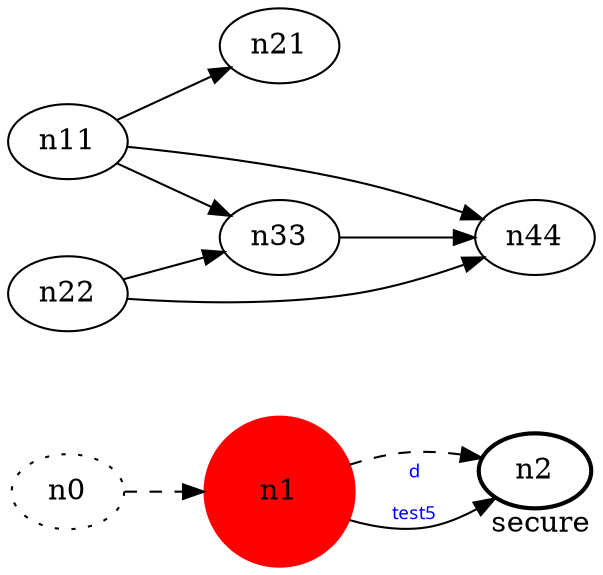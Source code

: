 digraph test5 {
	rankdir=LR;
	fontcolor=blue; /* c0; c9223372036854775809; c0 -- c1 */
	n0 [style=dotted, fillcolor="#123456"]; // c340282366920938463463374607431768211455; c3; c2 -- c3
	n1 [height=1, width=1, color=red, style=filled];
	n2 [style=bold, xlabel="secure"];
	n0 -> n1 -> n2[style=dashed];
	n1 -> n2 [fontname="comic sans", label="d\n\l\G", fontcolor=blue, fontsize=9];
	n11 -> n21;
	n11 -> n33;
	n11 -> n44;
	n22 -> n33;
	n22 -> n44;
	n33 -> n44;
}

